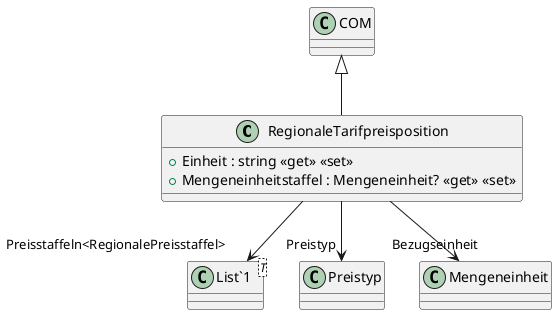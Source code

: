 @startuml
class RegionaleTarifpreisposition {
    + Einheit : string <<get>> <<set>>
    + Mengeneinheitstaffel : Mengeneinheit? <<get>> <<set>>
}
class "List`1"<T> {
}
COM <|-- RegionaleTarifpreisposition
RegionaleTarifpreisposition --> "Preistyp" Preistyp
RegionaleTarifpreisposition --> "Bezugseinheit" Mengeneinheit
RegionaleTarifpreisposition --> "Preisstaffeln<RegionalePreisstaffel>" "List`1"
@enduml
